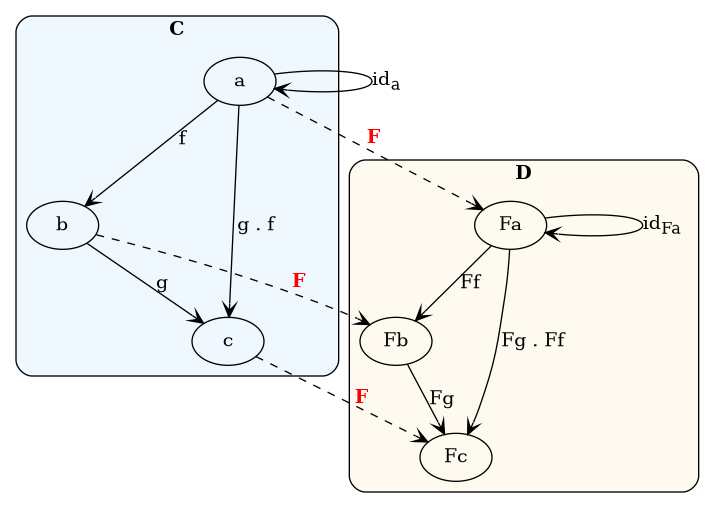 @startuml Functor
digraph G {
  nodesep=1
  edge [arrowhead=open]

  subgraph cluster_C {
		label = <<b>C</b>>
    style = rounded;
    bgcolor = aliceblue

    a -> b [label=f]
    b -> c [label=g]
    a -> c [label="g . f"]
    a -> a [label=<id<sub>a</sub>>]
	}

  subgraph cluster_D {
		label = <<b>D</b>>
    style = rounded;
    bgcolor = floralwhite

    Fa -> Fb [label=Ff]
    Fb -> Fc [label=Fg]
    Fa -> Fc [label="Fg . Ff"]
    Fa -> Fa [label=<id<sub>Fa</sub>>]
	}

  a -> Fa [label=<<b>F</b>> fontcolor=red style=dashed]
  b -> Fb [label=<<b>F</b>> fontcolor=red style=dashed]
  c -> Fc [label=<<b>F</b>> fontcolor=red style=dashed]
}
@enduml

@startuml Reader Functor
digraph G {
  nodesep=1
  edge[arrowhead=open]

  subgraph cluster_types {
		label=<<b>Category of Types</b>>
    style=rounded
    bgcolor=aliceblue

    a -> b [label="a -&gt; b"]
    a -> a [label="id a"]
	}

  subgraph cluster_functions {
		label=<<b>Category of Functions</b>>
    style=rounded;
    bgcolor=floralwhite

    "r -&gt; a" -> "r -&gt; b" [label="r -&gt; a -&gt; b"]
    "r -&gt; a" -> "r -&gt; a" [label="r -&gt; id a"]
	}

  a -> "r -&gt; a" [label=<<b>(-&gt;) r</b>> fontcolor=red style=dashed]
  b -> "r -&gt; b" [label=<<b>(-&gt;) r</b>> fontcolor=red style=dashed]
}
@enduml
